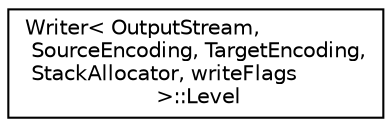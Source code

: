 digraph "Graphical Class Hierarchy"
{
  edge [fontname="Helvetica",fontsize="10",labelfontname="Helvetica",labelfontsize="10"];
  node [fontname="Helvetica",fontsize="10",shape=record];
  rankdir="LR";
  Node0 [label="Writer\< OutputStream,\l SourceEncoding, TargetEncoding,\l StackAllocator, writeFlags\l \>::Level",height=0.2,width=0.4,color="black", fillcolor="white", style="filled",URL="$structWriter_1_1Level.html",tooltip="Information for each nested level. "];
}
